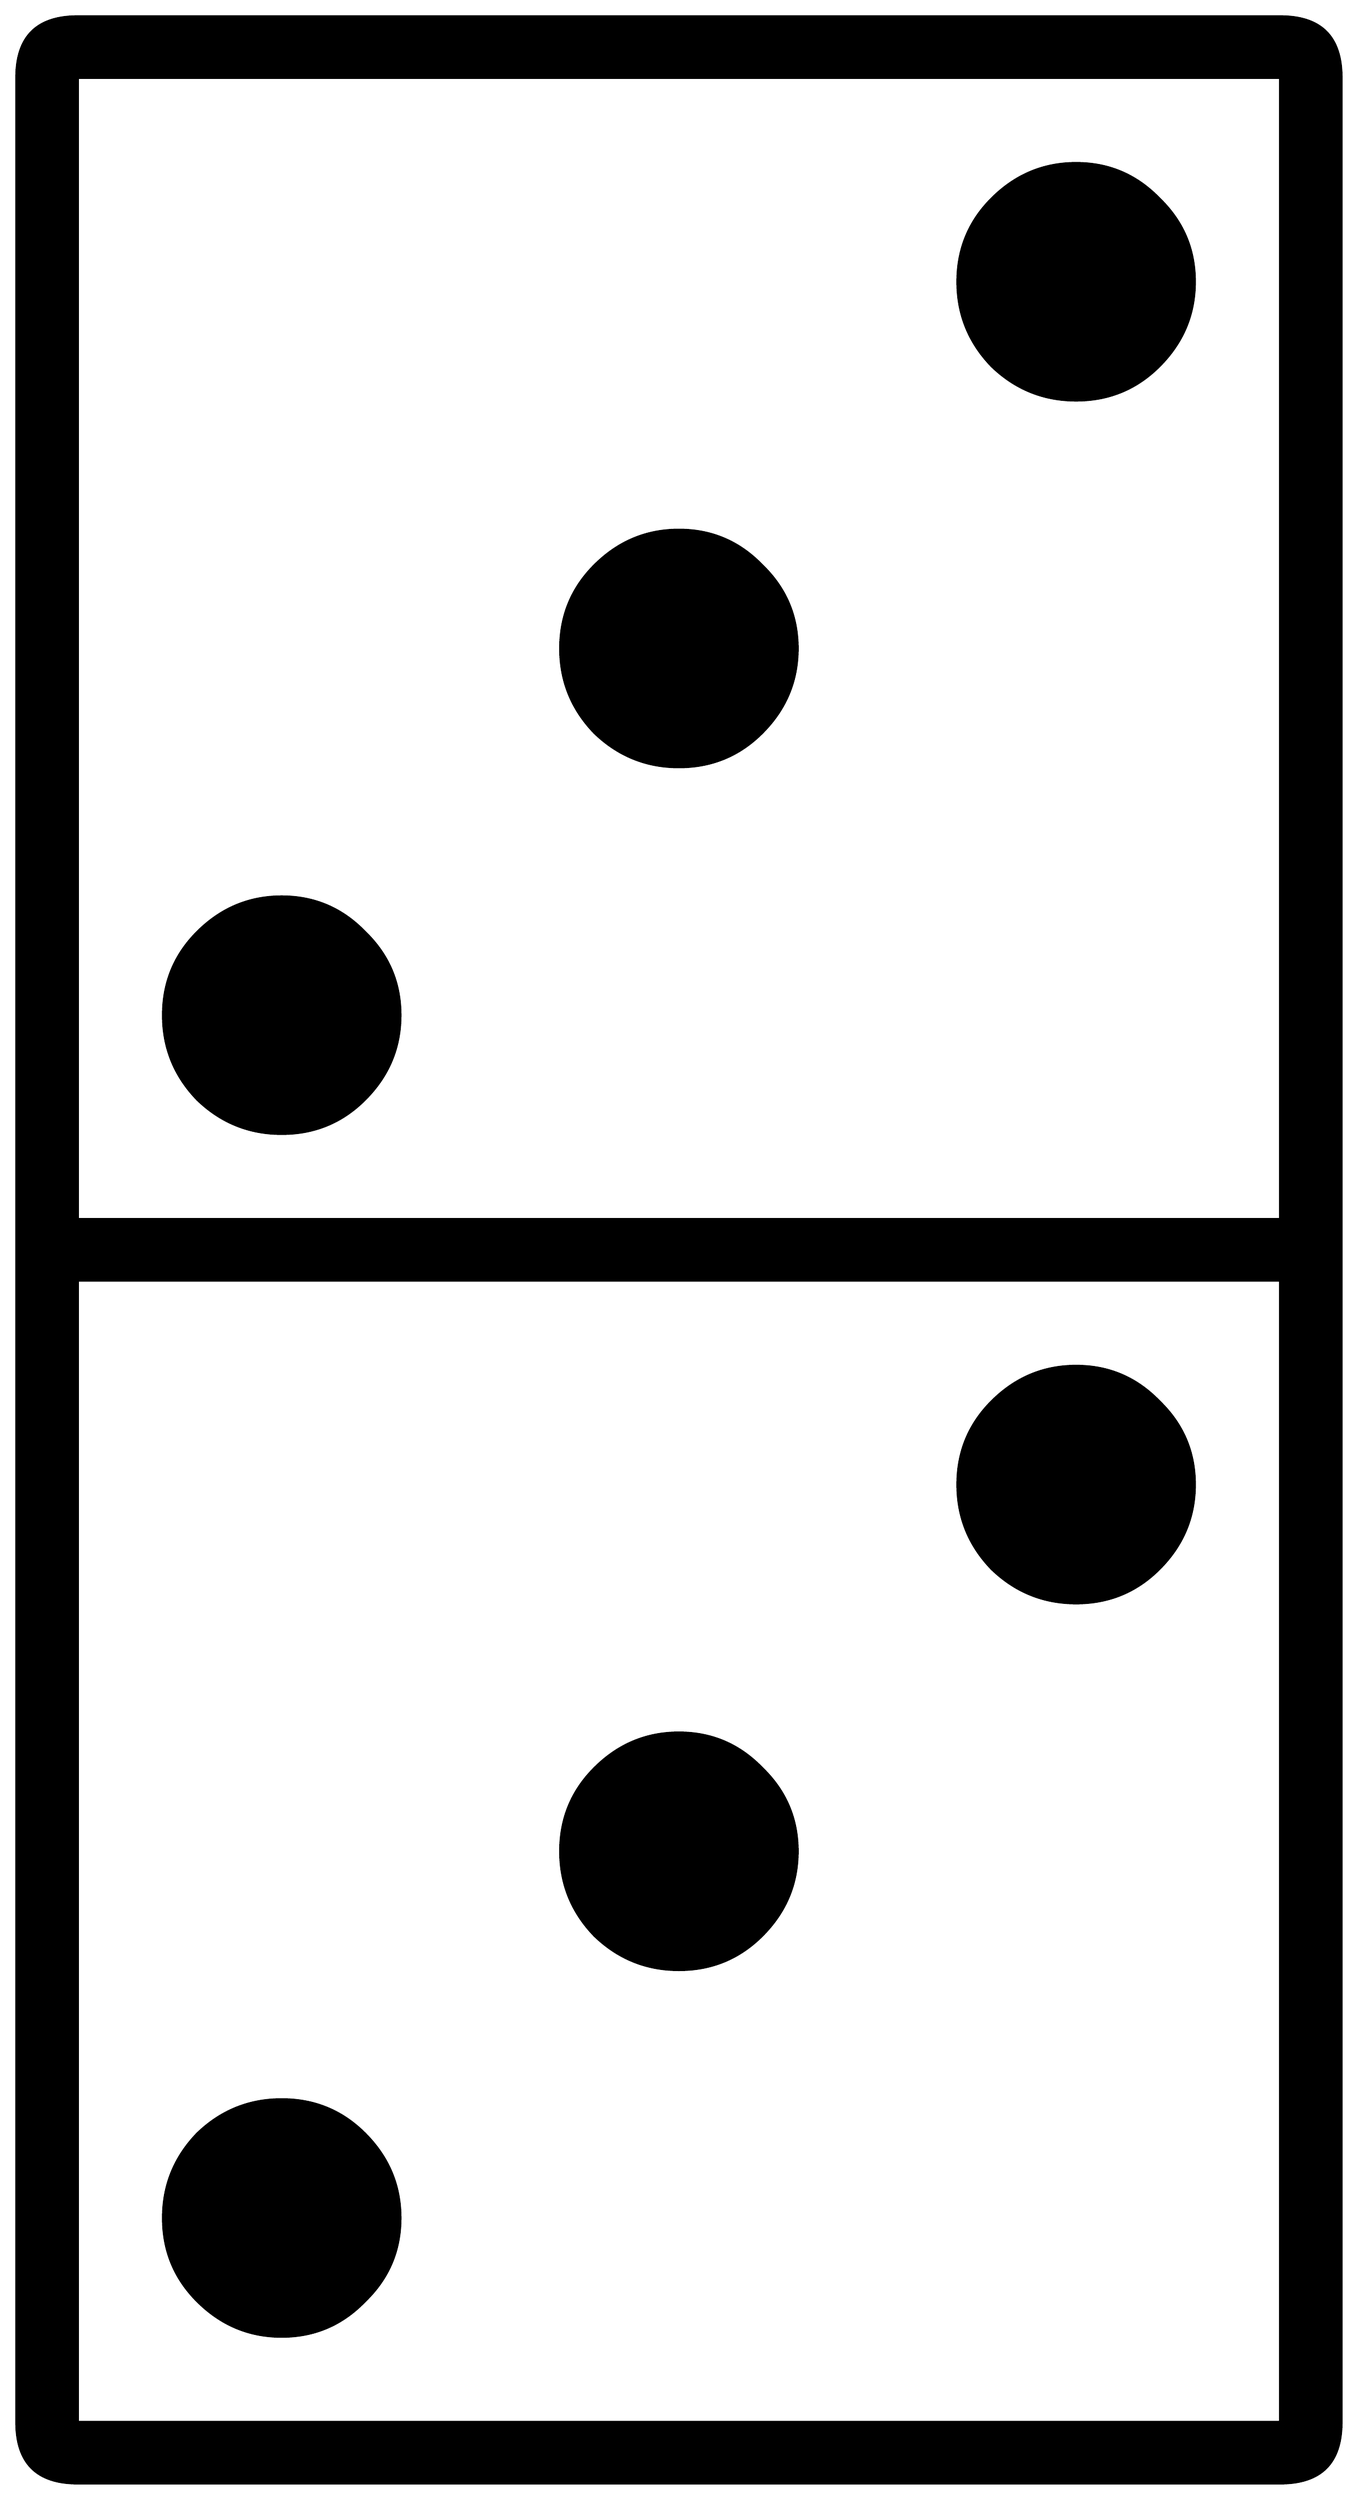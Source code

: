 


\begin{tikzpicture}[y=0.80pt, x=0.80pt, yscale=-1.0, xscale=1.0, inner sep=0pt, outer sep=0pt]
\begin{scope}[shift={(100.0,1706.0)},nonzero rule]
  \path[draw=.,fill=.,line width=1.600pt] (1099.0,377.0) .. controls
    (1099.0,410.333) and (1082.333,427.0) .. (1049.0,427.0) --
    (65.0,427.0) .. controls (31.667,427.0) and (15.0,410.333) ..
    (15.0,377.0) -- (15.0,-1541.0) .. controls (15.0,-1574.333)
    and (31.667,-1591.0) .. (65.0,-1591.0) -- (1049.0,-1591.0) ..
    controls (1082.333,-1591.0) and (1099.0,-1574.333) ..
    (1099.0,-1541.0) -- (1099.0,377.0) -- cycle(1049.0,-607.0)
    -- (1049.0,-1541.0) -- (65.0,-1541.0) -- (65.0,-607.0) --
    (1049.0,-607.0) -- cycle(1049.0,377.0) -- (1049.0,-557.0) --
    (65.0,-557.0) -- (65.0,377.0) -- (1049.0,377.0) --
    cycle(979.0,-1374.0) .. controls (979.0,-1347.333) and
    (969.333,-1324.333) .. (950.0,-1305.0) .. controls
    (931.333,-1286.333) and (908.667,-1277.0) .. (882.0,-1277.0) ..
    controls (855.333,-1277.0) and (832.333,-1286.333) ..
    (813.0,-1305.0) .. controls (794.333,-1324.333) and
    (785.0,-1347.333) .. (785.0,-1374.0) .. controls
    (785.0,-1400.667) and (794.333,-1423.333) .. (813.0,-1442.0) ..
    controls (832.333,-1461.333) and (855.333,-1471.0) ..
    (882.0,-1471.0) .. controls (908.667,-1471.0) and
    (931.333,-1461.333) .. (950.0,-1442.0) .. controls
    (969.333,-1423.333) and (979.0,-1400.667) .. (979.0,-1374.0) --
    cycle(654.0,-1074.0) .. controls (654.0,-1047.333) and
    (644.333,-1024.333) .. (625.0,-1005.0) .. controls
    (606.333,-986.333) and (583.667,-977.0) .. (557.0,-977.0) ..
    controls (530.333,-977.0) and (507.333,-986.333) ..
    (488.0,-1005.0) .. controls (469.333,-1024.333) and
    (460.0,-1047.333) .. (460.0,-1074.0) .. controls
    (460.0,-1100.667) and (469.333,-1123.333) .. (488.0,-1142.0) ..
    controls (507.333,-1161.333) and (530.333,-1171.0) ..
    (557.0,-1171.0) .. controls (583.667,-1171.0) and
    (606.333,-1161.333) .. (625.0,-1142.0) .. controls
    (644.333,-1123.333) and (654.0,-1100.667) .. (654.0,-1074.0) --
    cycle(979.0,-390.0) .. controls (979.0,-363.333) and
    (969.333,-340.333) .. (950.0,-321.0) .. controls (931.333,-302.333)
    and (908.667,-293.0) .. (882.0,-293.0) .. controls
    (855.333,-293.0) and (832.333,-302.333) .. (813.0,-321.0) ..
    controls (794.333,-340.333) and (785.0,-363.333) .. (785.0,-390.0)
    .. controls (785.0,-416.667) and (794.333,-439.333) ..
    (813.0,-458.0) .. controls (832.333,-477.333) and (855.333,-487.0)
    .. (882.0,-487.0) .. controls (908.667,-487.0) and
    (931.333,-477.333) .. (950.0,-458.0) .. controls (969.333,-439.333)
    and (979.0,-416.667) .. (979.0,-390.0) -- cycle(329.0,-774.0)
    .. controls (329.0,-747.333) and (319.333,-724.333) ..
    (300.0,-705.0) .. controls (281.333,-686.333) and (258.667,-677.0)
    .. (232.0,-677.0) .. controls (205.333,-677.0) and
    (182.333,-686.333) .. (163.0,-705.0) .. controls (144.333,-724.333)
    and (135.0,-747.333) .. (135.0,-774.0) .. controls
    (135.0,-800.667) and (144.333,-823.333) .. (163.0,-842.0) ..
    controls (182.333,-861.333) and (205.333,-871.0) .. (232.0,-871.0)
    .. controls (258.667,-871.0) and (281.333,-861.333) ..
    (300.0,-842.0) .. controls (319.333,-823.333) and (329.0,-800.667)
    .. (329.0,-774.0) -- cycle(654.0,-90.0) .. controls
    (654.0,-63.333) and (644.333,-40.333) .. (625.0,-21.0) .. controls
    (606.333,-2.333) and (583.667,7.0) .. (557.0,7.0) .. controls
    (530.333,7.0) and (507.333,-2.333) .. (488.0,-21.0) .. controls
    (469.333,-40.333) and (460.0,-63.333) .. (460.0,-90.0) .. controls
    (460.0,-116.667) and (469.333,-139.333) .. (488.0,-158.0) ..
    controls (507.333,-177.333) and (530.333,-187.0) .. (557.0,-187.0)
    .. controls (583.667,-187.0) and (606.333,-177.333) ..
    (625.0,-158.0) .. controls (644.333,-139.333) and (654.0,-116.667)
    .. (654.0,-90.0) -- cycle(329.0,210.0) .. controls
    (329.0,236.667) and (319.333,259.333) .. (300.0,278.0) .. controls
    (281.333,297.333) and (258.667,307.0) .. (232.0,307.0) .. controls
    (205.333,307.0) and (182.333,297.333) .. (163.0,278.0) .. controls
    (144.333,259.333) and (135.0,236.667) .. (135.0,210.0) .. controls
    (135.0,183.333) and (144.333,160.333) .. (163.0,141.0) .. controls
    (182.333,122.333) and (205.333,113.0) .. (232.0,113.0) .. controls
    (258.667,113.0) and (281.333,122.333) .. (300.0,141.0) .. controls
    (319.333,160.333) and (329.0,183.333) .. (329.0,210.0) -- cycle;
\end{scope}

\end{tikzpicture}


